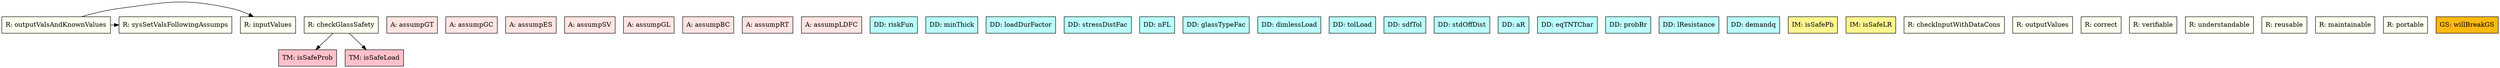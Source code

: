 digraph allvsr {
	outputValsAndKnownValues -> inputValues;
	outputValsAndKnownValues -> sysSetValsFollowingAssumps;
	checkGlassSafety -> isSafeProb;
	checkGlassSafety -> isSafeLoad;


	assumpGT	[shape=box, color=black, style=filled, fillcolor=mistyrose, label="A: assumpGT"];
	assumpGC	[shape=box, color=black, style=filled, fillcolor=mistyrose, label="A: assumpGC"];
	assumpES	[shape=box, color=black, style=filled, fillcolor=mistyrose, label="A: assumpES"];
	assumpSV	[shape=box, color=black, style=filled, fillcolor=mistyrose, label="A: assumpSV"];
	assumpGL	[shape=box, color=black, style=filled, fillcolor=mistyrose, label="A: assumpGL"];
	assumpBC	[shape=box, color=black, style=filled, fillcolor=mistyrose, label="A: assumpBC"];
	assumpRT	[shape=box, color=black, style=filled, fillcolor=mistyrose, label="A: assumpRT"];
	assumpLDFC	[shape=box, color=black, style=filled, fillcolor=mistyrose, label="A: assumpLDFC"];

	subgraph A {
	rank="same"
	{assumpGT, assumpGC, assumpES, assumpSV, assumpGL, assumpBC, assumpRT, assumpLDFC}
	}

	riskFun	[shape=box, color=black, style=filled, fillcolor=paleturquoise1, label="DD: riskFun"];
	minThick	[shape=box, color=black, style=filled, fillcolor=paleturquoise1, label="DD: minThick"];
	loadDurFactor	[shape=box, color=black, style=filled, fillcolor=paleturquoise1, label="DD: loadDurFactor"];
	stressDistFac	[shape=box, color=black, style=filled, fillcolor=paleturquoise1, label="DD: stressDistFac"];
	nFL	[shape=box, color=black, style=filled, fillcolor=paleturquoise1, label="DD: nFL"];
	glassTypeFac	[shape=box, color=black, style=filled, fillcolor=paleturquoise1, label="DD: glassTypeFac"];
	dimlessLoad	[shape=box, color=black, style=filled, fillcolor=paleturquoise1, label="DD: dimlessLoad"];
	tolLoad	[shape=box, color=black, style=filled, fillcolor=paleturquoise1, label="DD: tolLoad"];
	sdfTol	[shape=box, color=black, style=filled, fillcolor=paleturquoise1, label="DD: sdfTol"];
	stdOffDist	[shape=box, color=black, style=filled, fillcolor=paleturquoise1, label="DD: stdOffDist"];
	aR	[shape=box, color=black, style=filled, fillcolor=paleturquoise1, label="DD: aR"];
	eqTNTChar	[shape=box, color=black, style=filled, fillcolor=paleturquoise1, label="DD: eqTNTChar"];
	probBr	[shape=box, color=black, style=filled, fillcolor=paleturquoise1, label="DD: probBr"];
	lResistance	[shape=box, color=black, style=filled, fillcolor=paleturquoise1, label="DD: lResistance"];
	demandq	[shape=box, color=black, style=filled, fillcolor=paleturquoise1, label="DD: demandq"];

	subgraph DD {
	rank="same"
	{riskFun, minThick, loadDurFactor, stressDistFac, nFL, glassTypeFac, dimlessLoad, tolLoad, sdfTol, stdOffDist, aR, eqTNTChar, probBr, lResistance, demandq}
	}

	isSafeProb	[shape=box, color=black, style=filled, fillcolor=pink, label="TM: isSafeProb"];
	isSafeLoad	[shape=box, color=black, style=filled, fillcolor=pink, label="TM: isSafeLoad"];

	subgraph TM {
	rank="same"
	{isSafeProb, isSafeLoad}
	}


	subgraph GD {
	rank="same"
	{}
	}

	isSafePb	[shape=box, color=black, style=filled, fillcolor=khaki1, label="IM: isSafePb"];
	isSafeLR	[shape=box, color=black, style=filled, fillcolor=khaki1, label="IM: isSafeLR"];

	subgraph IM {
	rank="same"
	{isSafePb, isSafeLR}
	}

	inputValues	[shape=box, color=black, style=filled, fillcolor=ivory, label="R: inputValues"];
	sysSetValsFollowingAssumps	[shape=box, color=black, style=filled, fillcolor=ivory, label="R: sysSetValsFollowingAssumps"];
	checkInputWithDataCons	[shape=box, color=black, style=filled, fillcolor=ivory, label="R: checkInputWithDataCons"];
	outputValsAndKnownValues	[shape=box, color=black, style=filled, fillcolor=ivory, label="R: outputValsAndKnownValues"];
	checkGlassSafety	[shape=box, color=black, style=filled, fillcolor=ivory, label="R: checkGlassSafety"];
	outputValues	[shape=box, color=black, style=filled, fillcolor=ivory, label="R: outputValues"];
	correct	[shape=box, color=black, style=filled, fillcolor=ivory, label="R: correct"];
	verifiable	[shape=box, color=black, style=filled, fillcolor=ivory, label="R: verifiable"];
	understandable	[shape=box, color=black, style=filled, fillcolor=ivory, label="R: understandable"];
	reusable	[shape=box, color=black, style=filled, fillcolor=ivory, label="R: reusable"];
	maintainable	[shape=box, color=black, style=filled, fillcolor=ivory, label="R: maintainable"];
	portable	[shape=box, color=black, style=filled, fillcolor=ivory, label="R: portable"];

	subgraph R {
	rank="same"
	{inputValues, sysSetValsFollowingAssumps, checkInputWithDataCons, outputValsAndKnownValues, checkGlassSafety, outputValues, correct, verifiable, understandable, reusable, maintainable, portable}
	}

	willBreakGS	[shape=box, color=black, style=filled, fillcolor=darkgoldenrod1, label="GS: willBreakGS"];

	subgraph GS {
	rank="same"
	{willBreakGS}
	}

}
